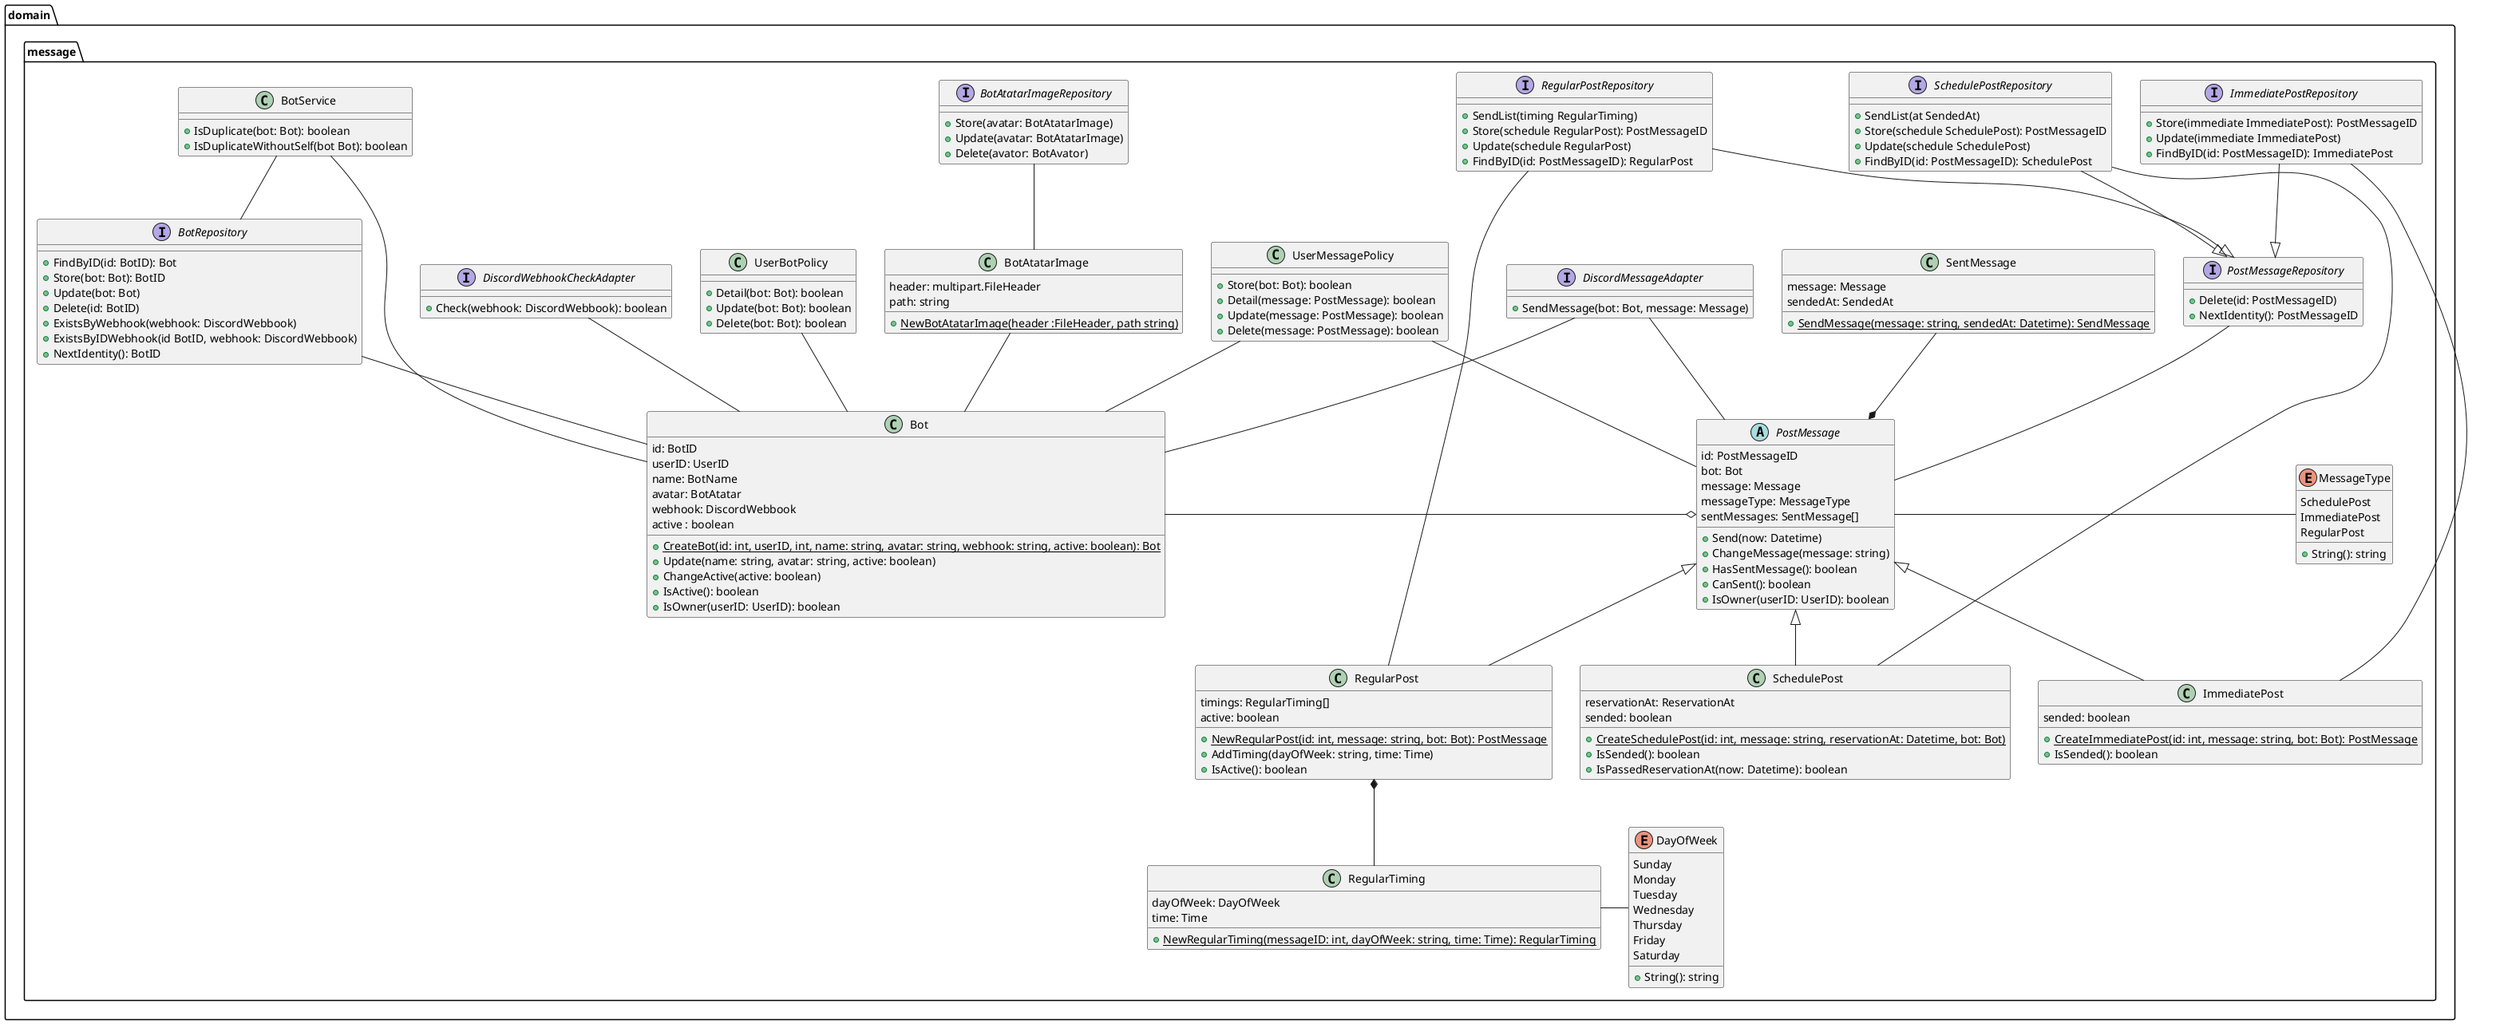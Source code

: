 @startuml class_message

package domain {
    package message {
        class Bot {
            id: BotID
            userID: UserID
            name: BotName
            avatar: BotAtatar
            webhook: DiscordWebbook
            active : boolean
            + {static} CreateBot(id: int, userID, int, name: string, avatar: string, webhook: string, active: boolean): Bot
            + Update(name: string, avatar: string, active: boolean)
            + ChangeActive(active: boolean)
            + IsActive(): boolean
            + IsOwner(userID: UserID): boolean
        }

        class BotAtatarImage {
            header: multipart.FileHeader
            path: string
            + {static} NewBotAtatarImage(header :FileHeader, path string)
        }

        abstract PostMessage {
            id: PostMessageID
            bot: Bot
            message: Message
            messageType: MessageType
            sentMessages: SentMessage[]
            + Send(now: Datetime)
            + ChangeMessage(message: string)
            + HasSentMessage(): boolean
            + CanSent(): boolean
            + IsOwner(userID: UserID): boolean
        }

        enum MessageType {
            SchedulePost
            ImmediatePost
            RegularPost
            + String(): string
        }

        class SchedulePost {
            reservationAt: ReservationAt
            sended: boolean
            + {static} CreateSchedulePost(id: int, message: string, reservationAt: Datetime, bot: Bot)
            + IsSended(): boolean
            + IsPassedReservationAt(now: Datetime): boolean
        }

        class RegularPost {
            timings: RegularTiming[]
            active: boolean
            + {static} NewRegularPost(id: int, message: string, bot: Bot): PostMessage
            + AddTiming(dayOfWeek: string, time: Time)
            + IsActive(): boolean
        }

        class ImmediatePost {
            sended: boolean
            + {static} CreateImmediatePost(id: int, message: string, bot: Bot): PostMessage
            + IsSended(): boolean
        }

        class RegularTiming {
            dayOfWeek: DayOfWeek
            time: Time
            + {static} NewRegularTiming(messageID: int, dayOfWeek: string, time: Time): RegularTiming
        }

        enum DayOfWeek {
            Sunday
            Monday
            Tuesday
            Wednesday
            Thursday
            Friday
            Saturday
            + String(): string
        }

        class SentMessage {
            message: Message
            sendedAt: SendedAt
            + {static} SendMessage(message: string, sendedAt: Datetime): SendMessage
        }

        class BotService {
            + IsDuplicate(bot: Bot): boolean
            + IsDuplicateWithoutSelf(bot Bot): boolean
        }

        class UserBotPolicy {
            + Detail(bot: Bot): boolean
            + Update(bot: Bot): boolean
            + Delete(bot: Bot): boolean
        }

        class UserMessagePolicy {
            + Store(bot: Bot): boolean
            + Detail(message: PostMessage): boolean
            + Update(message: PostMessage): boolean
            + Delete(message: PostMessage): boolean
        }

        interface BotRepository {
            + FindByID(id: BotID): Bot
            + Store(bot: Bot): BotID
            + Update(bot: Bot)
            + Delete(id: BotID)
            + ExistsByWebhook(webhook: DiscordWebbook)
            + ExistsByIDWebhook(id BotID, webhook: DiscordWebbook)
            + NextIdentity(): BotID
        }

        interface BotAtatarImageRepository {
            + Store(avatar: BotAtatarImage)
            + Update(avatar: BotAtatarImage)
            + Delete(avator: BotAvator)
        }

        interface PostMessageRepository {
            + Delete(id: PostMessageID)
            + NextIdentity(): PostMessageID
        }

        interface ImmediatePostRepository {
            + Store(immediate ImmediatePost): PostMessageID
            + Update(immediate ImmediatePost)
            + FindByID(id: PostMessageID): ImmediatePost
        }

        interface SchedulePostRepository {
            + SendList(at SendedAt)
            + Store(schedule SchedulePost): PostMessageID
            + Update(schedule SchedulePost)
            + FindByID(id: PostMessageID): SchedulePost
        }

        interface RegularPostRepository {
            + SendList(timing RegularTiming)
            + Store(schedule RegularPost): PostMessageID
            + Update(schedule RegularPost)
            + FindByID(id: PostMessageID): RegularPost
        }

        interface DiscordWebhookCheckAdapter {
            + Check(webhook: DiscordWebbook): boolean
        }

        interface DiscordMessageAdapter {
            + SendMessage(bot: Bot, message: Message)
        }
    }
}

UserBotPolicy -- Bot
UserMessagePolicy -- Bot
UserMessagePolicy -- PostMessage

Bot -o PostMessage
PostMessage - MessageType
SentMessage --* PostMessage
PostMessage <|-- ImmediatePost
PostMessage <|-- SchedulePost
PostMessage <|-- RegularPost
RegularPost *-- RegularTiming
RegularTiming - DayOfWeek

BotRepository -- Bot
BotAtatarImageRepository -- BotAtatarImage
BotAtatarImage -- Bot
BotService -- BotRepository
BotService -- Bot
DiscordWebhookCheckAdapter -- Bot
DiscordMessageAdapter -- Bot
DiscordMessageAdapter -- PostMessage
PostMessageRepository -- PostMessage
ImmediatePostRepository --|> PostMessageRepository
SchedulePostRepository --|> PostMessageRepository
RegularPostRepository --|> PostMessageRepository
ImmediatePostRepository -- ImmediatePost
SchedulePostRepository -- SchedulePost
RegularPostRepository -- RegularPost

@enduml
